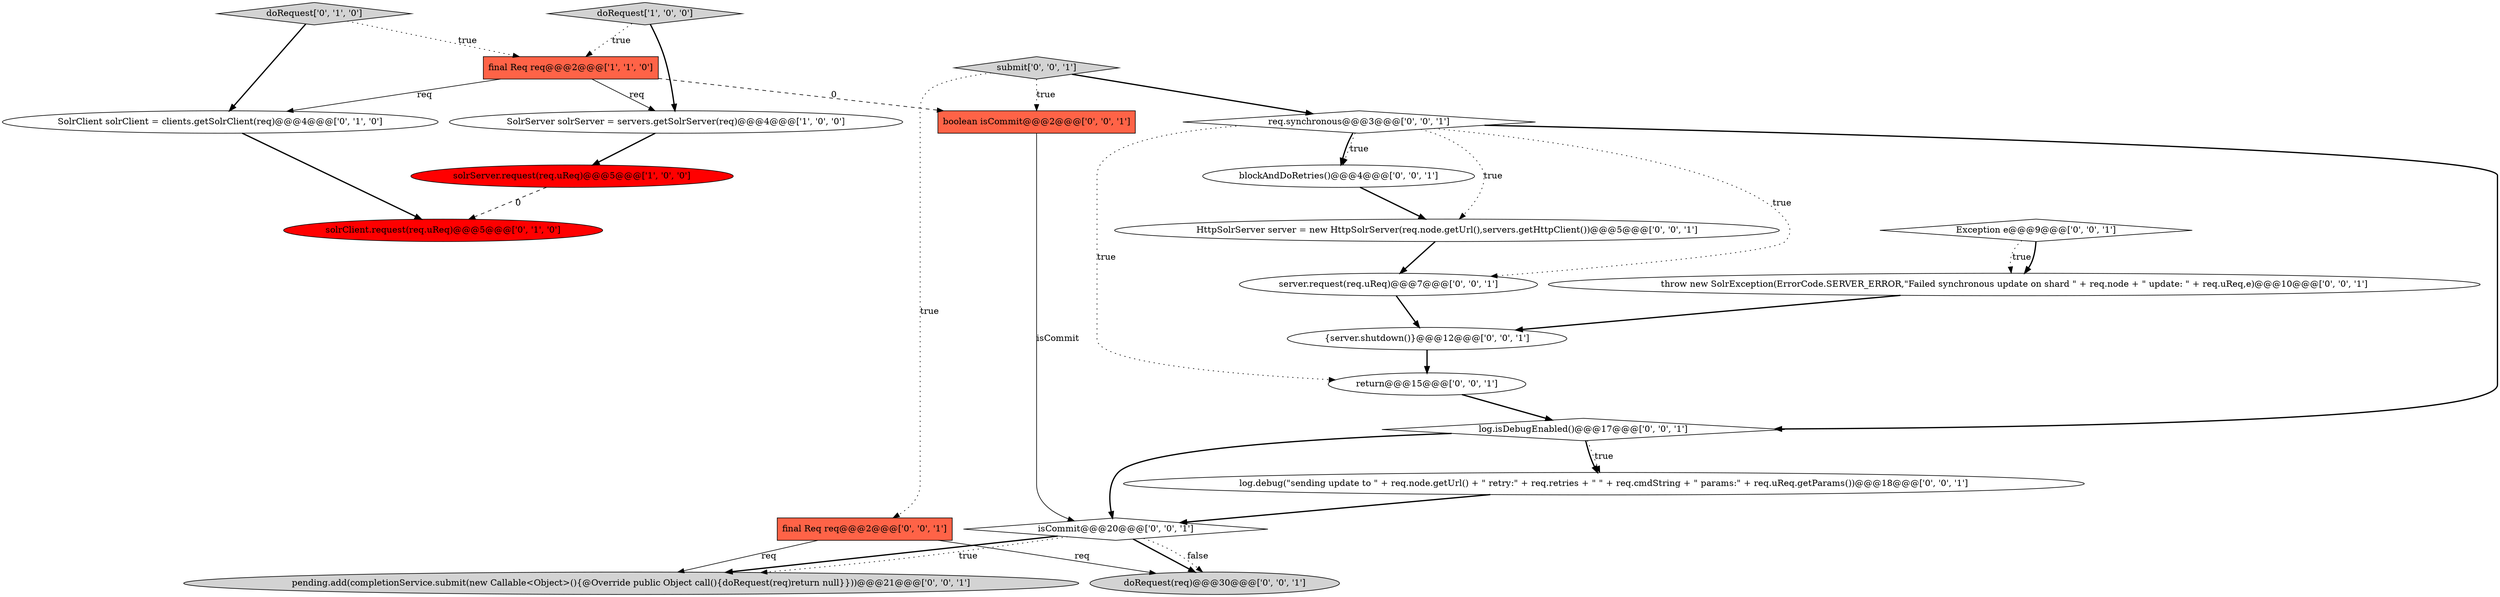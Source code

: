 digraph {
4 [style = filled, label = "doRequest['0', '1', '0']", fillcolor = lightgray, shape = diamond image = "AAA0AAABBB2BBB"];
1 [style = filled, label = "final Req req@@@2@@@['1', '1', '0']", fillcolor = tomato, shape = box image = "AAA0AAABBB1BBB"];
2 [style = filled, label = "doRequest['1', '0', '0']", fillcolor = lightgray, shape = diamond image = "AAA0AAABBB1BBB"];
8 [style = filled, label = "final Req req@@@2@@@['0', '0', '1']", fillcolor = tomato, shape = box image = "AAA0AAABBB3BBB"];
13 [style = filled, label = "server.request(req.uReq)@@@7@@@['0', '0', '1']", fillcolor = white, shape = ellipse image = "AAA0AAABBB3BBB"];
20 [style = filled, label = "return@@@15@@@['0', '0', '1']", fillcolor = white, shape = ellipse image = "AAA0AAABBB3BBB"];
15 [style = filled, label = "isCommit@@@20@@@['0', '0', '1']", fillcolor = white, shape = diamond image = "AAA0AAABBB3BBB"];
21 [style = filled, label = "submit['0', '0', '1']", fillcolor = lightgray, shape = diamond image = "AAA0AAABBB3BBB"];
14 [style = filled, label = "blockAndDoRetries()@@@4@@@['0', '0', '1']", fillcolor = white, shape = ellipse image = "AAA0AAABBB3BBB"];
10 [style = filled, label = "pending.add(completionService.submit(new Callable<Object>(){@Override public Object call(){doRequest(req)return null}}))@@@21@@@['0', '0', '1']", fillcolor = lightgray, shape = ellipse image = "AAA0AAABBB3BBB"];
5 [style = filled, label = "solrClient.request(req.uReq)@@@5@@@['0', '1', '0']", fillcolor = red, shape = ellipse image = "AAA1AAABBB2BBB"];
6 [style = filled, label = "SolrClient solrClient = clients.getSolrClient(req)@@@4@@@['0', '1', '0']", fillcolor = white, shape = ellipse image = "AAA0AAABBB2BBB"];
22 [style = filled, label = "Exception e@@@9@@@['0', '0', '1']", fillcolor = white, shape = diamond image = "AAA0AAABBB3BBB"];
16 [style = filled, label = "boolean isCommit@@@2@@@['0', '0', '1']", fillcolor = tomato, shape = box image = "AAA0AAABBB3BBB"];
19 [style = filled, label = "log.isDebugEnabled()@@@17@@@['0', '0', '1']", fillcolor = white, shape = diamond image = "AAA0AAABBB3BBB"];
17 [style = filled, label = "doRequest(req)@@@30@@@['0', '0', '1']", fillcolor = lightgray, shape = ellipse image = "AAA0AAABBB3BBB"];
9 [style = filled, label = "log.debug(\"sending update to \" + req.node.getUrl() + \" retry:\" + req.retries + \" \" + req.cmdString + \" params:\" + req.uReq.getParams())@@@18@@@['0', '0', '1']", fillcolor = white, shape = ellipse image = "AAA0AAABBB3BBB"];
12 [style = filled, label = "HttpSolrServer server = new HttpSolrServer(req.node.getUrl(),servers.getHttpClient())@@@5@@@['0', '0', '1']", fillcolor = white, shape = ellipse image = "AAA0AAABBB3BBB"];
11 [style = filled, label = "req.synchronous@@@3@@@['0', '0', '1']", fillcolor = white, shape = diamond image = "AAA0AAABBB3BBB"];
0 [style = filled, label = "solrServer.request(req.uReq)@@@5@@@['1', '0', '0']", fillcolor = red, shape = ellipse image = "AAA1AAABBB1BBB"];
18 [style = filled, label = "{server.shutdown()}@@@12@@@['0', '0', '1']", fillcolor = white, shape = ellipse image = "AAA0AAABBB3BBB"];
3 [style = filled, label = "SolrServer solrServer = servers.getSolrServer(req)@@@4@@@['1', '0', '0']", fillcolor = white, shape = ellipse image = "AAA0AAABBB1BBB"];
7 [style = filled, label = "throw new SolrException(ErrorCode.SERVER_ERROR,\"Failed synchronous update on shard \" + req.node + \" update: \" + req.uReq,e)@@@10@@@['0', '0', '1']", fillcolor = white, shape = ellipse image = "AAA0AAABBB3BBB"];
15->10 [style = bold, label=""];
0->5 [style = dashed, label="0"];
11->14 [style = bold, label=""];
4->6 [style = bold, label=""];
4->1 [style = dotted, label="true"];
21->8 [style = dotted, label="true"];
2->3 [style = bold, label=""];
11->12 [style = dotted, label="true"];
22->7 [style = dotted, label="true"];
11->14 [style = dotted, label="true"];
15->10 [style = dotted, label="true"];
11->13 [style = dotted, label="true"];
11->19 [style = bold, label=""];
22->7 [style = bold, label=""];
3->0 [style = bold, label=""];
12->13 [style = bold, label=""];
11->20 [style = dotted, label="true"];
6->5 [style = bold, label=""];
18->20 [style = bold, label=""];
15->17 [style = bold, label=""];
15->17 [style = dotted, label="false"];
19->9 [style = bold, label=""];
21->11 [style = bold, label=""];
2->1 [style = dotted, label="true"];
9->15 [style = bold, label=""];
1->16 [style = dashed, label="0"];
16->15 [style = solid, label="isCommit"];
14->12 [style = bold, label=""];
19->9 [style = dotted, label="true"];
7->18 [style = bold, label=""];
21->16 [style = dotted, label="true"];
19->15 [style = bold, label=""];
20->19 [style = bold, label=""];
8->10 [style = solid, label="req"];
8->17 [style = solid, label="req"];
1->6 [style = solid, label="req"];
1->3 [style = solid, label="req"];
13->18 [style = bold, label=""];
}
